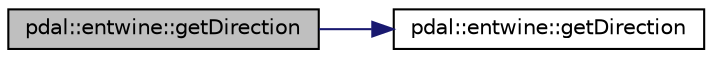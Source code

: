 digraph "pdal::entwine::getDirection"
{
  edge [fontname="Helvetica",fontsize="10",labelfontname="Helvetica",labelfontsize="10"];
  node [fontname="Helvetica",fontsize="10",shape=record];
  rankdir="LR";
  Node1 [label="pdal::entwine::getDirection",height=0.2,width=0.4,color="black", fillcolor="grey75", style="filled", fontcolor="black"];
  Node1 -> Node2 [color="midnightblue",fontsize="10",style="solid",fontname="Helvetica"];
  Node2 [label="pdal::entwine::getDirection",height=0.2,width=0.4,color="black", fillcolor="white", style="filled",URL="$namespacepdal_1_1entwine.html#af2882faef519a93c88f113fd99421853"];
}
